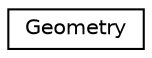 digraph "Graphical Class Hierarchy"
{
  edge [fontname="Helvetica",fontsize="10",labelfontname="Helvetica",labelfontsize="10"];
  node [fontname="Helvetica",fontsize="10",shape=record];
  rankdir="LR";
  Node0 [label="Geometry",height=0.2,width=0.4,color="black", fillcolor="white", style="filled",URL="$class_geometry.html"];
}
